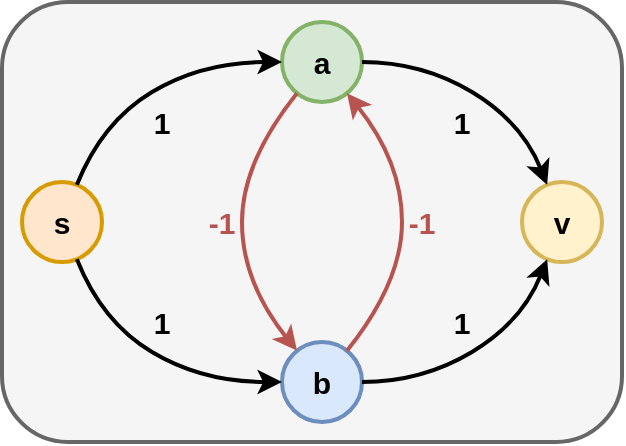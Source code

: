 <mxfile version="18.1.3" type="device"><diagram id="As-Vuyirxl5WuBF3ly-s" name="Page-1"><mxGraphModel dx="523" dy="521" grid="1" gridSize="10" guides="1" tooltips="1" connect="1" arrows="1" fold="1" page="1" pageScale="1" pageWidth="850" pageHeight="1100" math="0" shadow="0"><root><mxCell id="0"/><mxCell id="1" parent="0"/><mxCell id="ohIgWPqoHtcuwhMBkRt6-23" value="" style="rounded=1;whiteSpace=wrap;html=1;fontSize=15;fontColor=#333333;strokeWidth=2;fillColor=#f5f5f5;strokeColor=#666666;" vertex="1" parent="1"><mxGeometry x="140" y="30" width="310" height="220" as="geometry"/></mxCell><mxCell id="ohIgWPqoHtcuwhMBkRt6-1" value="s" style="ellipse;whiteSpace=wrap;html=1;aspect=fixed;fillColor=#ffe6cc;strokeColor=#d79b00;strokeWidth=2;fontSize=15;fontStyle=1" vertex="1" parent="1"><mxGeometry x="150" y="120" width="40" height="40" as="geometry"/></mxCell><mxCell id="ohIgWPqoHtcuwhMBkRt6-2" value="a" style="ellipse;whiteSpace=wrap;html=1;aspect=fixed;fillColor=#d5e8d4;strokeColor=#82b366;strokeWidth=2;fontSize=15;fontStyle=1" vertex="1" parent="1"><mxGeometry x="280" y="40" width="40" height="40" as="geometry"/></mxCell><mxCell id="ohIgWPqoHtcuwhMBkRt6-3" value="v" style="ellipse;whiteSpace=wrap;html=1;aspect=fixed;fillColor=#fff2cc;strokeColor=#d6b656;strokeWidth=2;fontSize=15;fontStyle=1" vertex="1" parent="1"><mxGeometry x="400" y="120" width="40" height="40" as="geometry"/></mxCell><mxCell id="ohIgWPqoHtcuwhMBkRt6-4" value="b" style="ellipse;whiteSpace=wrap;html=1;aspect=fixed;fillColor=#dae8fc;strokeColor=#6c8ebf;strokeWidth=2;fontSize=15;fontStyle=1" vertex="1" parent="1"><mxGeometry x="280" y="200" width="40" height="40" as="geometry"/></mxCell><mxCell id="ohIgWPqoHtcuwhMBkRt6-5" value="" style="curved=1;endArrow=classic;html=1;rounded=0;strokeWidth=2;fillColor=#f8cecc;strokeColor=#b85450;" edge="1" parent="1" source="ohIgWPqoHtcuwhMBkRt6-4" target="ohIgWPqoHtcuwhMBkRt6-2"><mxGeometry width="50" height="50" relative="1" as="geometry"><mxPoint x="130" y="380" as="sourcePoint"/><mxPoint x="180" y="330" as="targetPoint"/><Array as="points"><mxPoint x="340" y="170"/><mxPoint x="340" y="110"/></Array></mxGeometry></mxCell><mxCell id="ohIgWPqoHtcuwhMBkRt6-6" value="" style="curved=1;endArrow=classic;html=1;rounded=0;strokeWidth=2;fillColor=#f8cecc;strokeColor=#b85450;" edge="1" parent="1" source="ohIgWPqoHtcuwhMBkRt6-2" target="ohIgWPqoHtcuwhMBkRt6-4"><mxGeometry width="50" height="50" relative="1" as="geometry"><mxPoint x="210" y="400" as="sourcePoint"/><mxPoint x="260" y="350" as="targetPoint"/><Array as="points"><mxPoint x="260" y="110"/><mxPoint x="260" y="170"/></Array></mxGeometry></mxCell><mxCell id="ohIgWPqoHtcuwhMBkRt6-10" value="" style="curved=1;endArrow=classic;html=1;rounded=0;strokeWidth=2;" edge="1" parent="1" source="ohIgWPqoHtcuwhMBkRt6-1" target="ohIgWPqoHtcuwhMBkRt6-2"><mxGeometry width="50" height="50" relative="1" as="geometry"><mxPoint x="180" y="380" as="sourcePoint"/><mxPoint x="230" y="330" as="targetPoint"/><Array as="points"><mxPoint x="190" y="90"/><mxPoint x="240" y="60"/></Array></mxGeometry></mxCell><mxCell id="ohIgWPqoHtcuwhMBkRt6-11" value="" style="curved=1;endArrow=classic;html=1;rounded=0;strokeWidth=2;" edge="1" parent="1" source="ohIgWPqoHtcuwhMBkRt6-1" target="ohIgWPqoHtcuwhMBkRt6-4"><mxGeometry width="50" height="50" relative="1" as="geometry"><mxPoint x="260" y="390" as="sourcePoint"/><mxPoint x="310" y="340" as="targetPoint"/><Array as="points"><mxPoint x="190" y="190"/><mxPoint x="240" y="220"/></Array></mxGeometry></mxCell><mxCell id="ohIgWPqoHtcuwhMBkRt6-12" value="" style="curved=1;endArrow=classic;html=1;rounded=0;strokeWidth=2;" edge="1" parent="1" source="ohIgWPqoHtcuwhMBkRt6-4" target="ohIgWPqoHtcuwhMBkRt6-3"><mxGeometry width="50" height="50" relative="1" as="geometry"><mxPoint x="280" y="370" as="sourcePoint"/><mxPoint x="330" y="320" as="targetPoint"/><Array as="points"><mxPoint x="350" y="220"/><mxPoint x="400" y="190"/></Array></mxGeometry></mxCell><mxCell id="ohIgWPqoHtcuwhMBkRt6-13" value="" style="curved=1;endArrow=classic;html=1;rounded=0;strokeWidth=2;" edge="1" parent="1" source="ohIgWPqoHtcuwhMBkRt6-2" target="ohIgWPqoHtcuwhMBkRt6-3"><mxGeometry width="50" height="50" relative="1" as="geometry"><mxPoint x="400" y="330" as="sourcePoint"/><mxPoint x="450" y="280" as="targetPoint"/><Array as="points"><mxPoint x="350" y="60"/><mxPoint x="400" y="90"/></Array></mxGeometry></mxCell><mxCell id="ohIgWPqoHtcuwhMBkRt6-16" value="1" style="text;html=1;strokeColor=none;fillColor=none;align=center;verticalAlign=middle;whiteSpace=wrap;rounded=0;fontSize=15;fontStyle=1" vertex="1" parent="1"><mxGeometry x="210" y="180" width="20" height="20" as="geometry"/></mxCell><mxCell id="ohIgWPqoHtcuwhMBkRt6-18" value="1" style="text;html=1;strokeColor=none;fillColor=none;align=center;verticalAlign=middle;whiteSpace=wrap;rounded=0;fontSize=15;fontStyle=1" vertex="1" parent="1"><mxGeometry x="210" y="80" width="20" height="20" as="geometry"/></mxCell><mxCell id="ohIgWPqoHtcuwhMBkRt6-19" value="1" style="text;html=1;strokeColor=none;fillColor=none;align=center;verticalAlign=middle;whiteSpace=wrap;rounded=0;fontSize=15;fontStyle=1" vertex="1" parent="1"><mxGeometry x="360" y="180" width="20" height="20" as="geometry"/></mxCell><mxCell id="ohIgWPqoHtcuwhMBkRt6-20" value="1" style="text;html=1;strokeColor=none;fillColor=none;align=center;verticalAlign=middle;whiteSpace=wrap;rounded=0;fontSize=15;fontStyle=1" vertex="1" parent="1"><mxGeometry x="360" y="80" width="20" height="20" as="geometry"/></mxCell><mxCell id="ohIgWPqoHtcuwhMBkRt6-21" value="-1" style="text;html=1;strokeColor=none;fillColor=none;align=center;verticalAlign=middle;whiteSpace=wrap;rounded=0;fontSize=15;fontStyle=1;fontColor=#B85450;" vertex="1" parent="1"><mxGeometry x="240" y="130" width="20" height="20" as="geometry"/></mxCell><mxCell id="ohIgWPqoHtcuwhMBkRt6-22" value="-1" style="text;html=1;strokeColor=none;fillColor=none;align=center;verticalAlign=middle;whiteSpace=wrap;rounded=0;fontSize=15;fontStyle=1;fontColor=#B85450;" vertex="1" parent="1"><mxGeometry x="340" y="130" width="20" height="20" as="geometry"/></mxCell></root></mxGraphModel></diagram></mxfile>